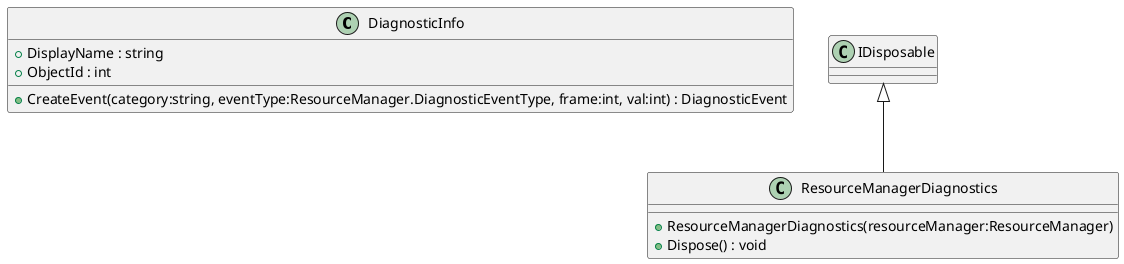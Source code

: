 @startuml
class DiagnosticInfo {
    + DisplayName : string
    + ObjectId : int
    + CreateEvent(category:string, eventType:ResourceManager.DiagnosticEventType, frame:int, val:int) : DiagnosticEvent
}
class ResourceManagerDiagnostics {
    + ResourceManagerDiagnostics(resourceManager:ResourceManager)
    + Dispose() : void
}
IDisposable <|-- ResourceManagerDiagnostics
@enduml

